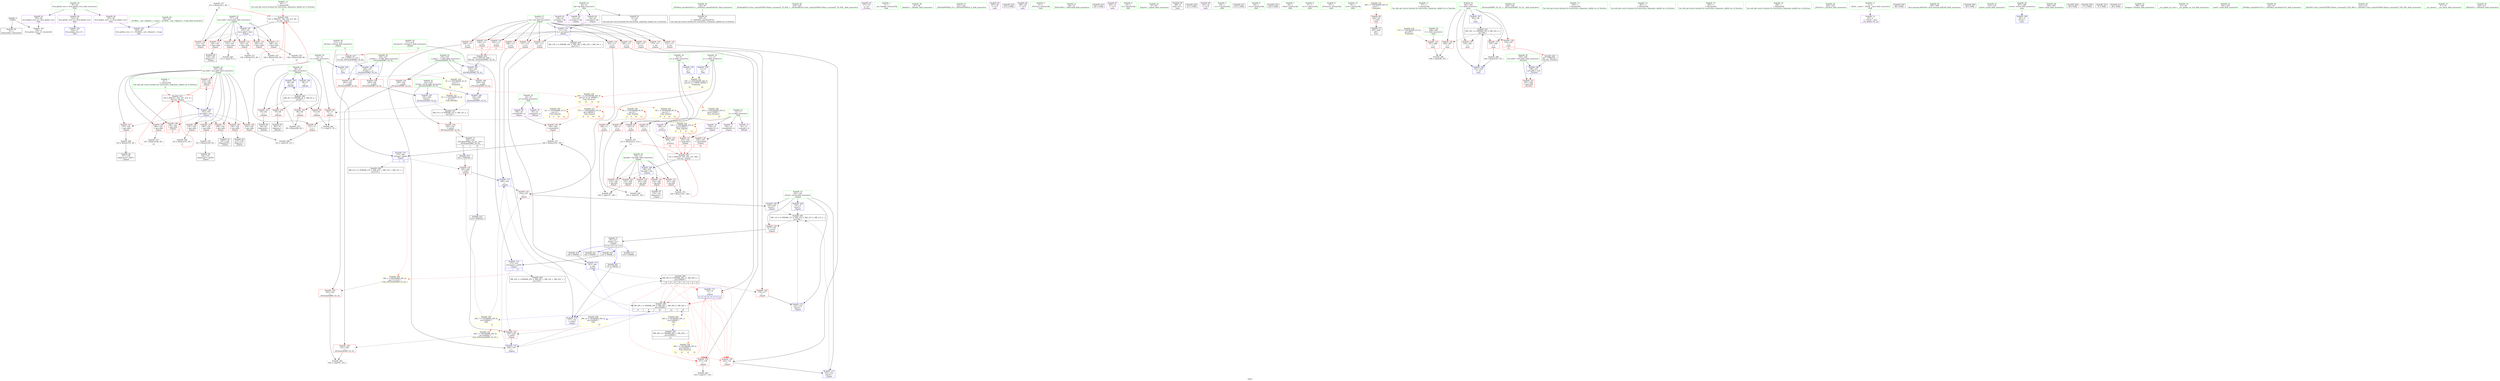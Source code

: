 digraph "SVFG" {
	label="SVFG";

	Node0x55be1e4a1fb0 [shape=record,color=grey,label="{NodeID: 0\nNullPtr}"];
	Node0x55be1e4a1fb0 -> Node0x55be1e4b5b60[style=solid];
	Node0x55be1e4a1fb0 -> Node0x55be1e4bc1f0[style=solid];
	Node0x55be1e4c39b0 [shape=record,color=grey,label="{NodeID: 277\n212 = Binary(211, 90, )\n|{<s0>12}}"];
	Node0x55be1e4c39b0:s0 -> Node0x55be1e4f1ba0[style=solid,color=red];
	Node0x55be1e4b44f0 [shape=record,color=red,label="{NodeID: 111\n196\<--105\n\<--pos.addr\n_Z2goiii\n}"];
	Node0x55be1e4b44f0 -> Node0x55be1e4b64e0[style=solid];
	Node0x55be1e4b2f10 [shape=record,color=green,label="{NodeID: 28\n50\<--56\n_ZNSt8ios_base4InitD1Ev\<--_ZNSt8ios_base4InitD1Ev_field_insensitive\n}"];
	Node0x55be1e4b2f10 -> Node0x55be1e4b5e30[style=solid];
	Node0x55be1e4badb0 [shape=record,color=red,label="{NodeID: 139\n194\<--193\n\<--arrayidx26\n_Z2goiii\n|{<s0>10}}"];
	Node0x55be1e4badb0:s0 -> Node0x55be1e4f1de0[style=solid,color=red];
	Node0x55be1e4b5860 [shape=record,color=green,label="{NodeID: 56\n319\<--320\n_ZSt4endlIcSt11char_traitsIcEERSt13basic_ostreamIT_T0_ES6_\<--_ZSt4endlIcSt11char_traitsIcEERSt13basic_ostreamIT_T0_ES6__field_insensitive\n}"];
	Node0x55be1e4f0fa0 [shape=record,color=black,label="{NodeID: 416\n202 = PHI(229, )\n}"];
	Node0x55be1e4f0fa0 -> Node0x55be1e4baf50[style=solid];
	Node0x55be1e4bc560 [shape=record,color=blue,label="{NodeID: 167\n107\<--101\nhave.addr\<--have\n_Z2goiii\n}"];
	Node0x55be1e4bc560 -> Node0x55be1e4b4690[style=dashed];
	Node0x55be1e4bc560 -> Node0x55be1e4b4760[style=dashed];
	Node0x55be1e4bc560 -> Node0x55be1e4b9ab0[style=dashed];
	Node0x55be1e4bc560 -> Node0x55be1e4b9b40[style=dashed];
	Node0x55be1e4bc560 -> Node0x55be1e4b9bd0[style=dashed];
	Node0x55be1e4bc560 -> Node0x55be1e4b9ca0[style=dashed];
	Node0x55be1e4b7040 [shape=record,color=purple,label="{NodeID: 84\n271\<--24\n\<--.str\n_Z5solvei\n}"];
	Node0x55be1e497490 [shape=record,color=green,label="{NodeID: 1\n7\<--1\n__dso_handle\<--dummyObj\nGlob }"];
	Node0x55be1e4b8ac0 [shape=record,color=grey,label="{NodeID: 278\n189 = Binary(188, 90, )\n|{<s0>10}}"];
	Node0x55be1e4b8ac0:s0 -> Node0x55be1e4f1ba0[style=solid,color=red];
	Node0x55be1e4b45c0 [shape=record,color=red,label="{NodeID: 112\n210\<--105\n\<--pos.addr\n_Z2goiii\n|{<s0>12}}"];
	Node0x55be1e4b45c0:s0 -> Node0x55be1e4f1660[style=solid,color=red];
	Node0x55be1e4b3010 [shape=record,color=green,label="{NodeID: 29\n63\<--64\n_Z4loadv\<--_Z4loadv_field_insensitive\n}"];
	Node0x55be1e4bae80 [shape=record,color=red,label="{NodeID: 140\n199\<--198\n\<--arrayidx29\n_Z2goiii\n}"];
	Node0x55be1e4bae80 -> Node0x55be1e4c33b0[style=solid];
	Node0x55be1e4b5960 [shape=record,color=green,label="{NodeID: 57\n321\<--322\n_ZNSolsEPFRSoS_E\<--_ZNSolsEPFRSoS_E_field_insensitive\n}"];
	Node0x55be1e4f10e0 [shape=record,color=black,label="{NodeID: 417\n270 = PHI(99, )\n}"];
	Node0x55be1e4bc630 [shape=record,color=blue,label="{NodeID: 168\n109\<--102\nhp.addr\<--hp\n_Z2goiii\n}"];
	Node0x55be1e4bc630 -> Node0x55be1e4b9d70[style=dashed];
	Node0x55be1e4bc630 -> Node0x55be1e4b9e40[style=dashed];
	Node0x55be1e4bc630 -> Node0x55be1e4b9f10[style=dashed];
	Node0x55be1e4bc630 -> Node0x55be1e4b9fe0[style=dashed];
	Node0x55be1e4bc630 -> Node0x55be1e4ba0b0[style=dashed];
	Node0x55be1e4b7110 [shape=record,color=purple,label="{NodeID: 85\n295\<--26\n\<--.str.1\nmain\n}"];
	Node0x55be1e4b0610 [shape=record,color=green,label="{NodeID: 2\n9\<--1\n\<--dummyObj\nCan only get source location for instruction, argument, global var or function.|{<s0>15}}"];
	Node0x55be1e4b0610:s0 -> Node0x55be1e4f1660[style=solid,color=red];
	Node0x55be1e4b8c40 [shape=record,color=grey,label="{NodeID: 279\n89 = Binary(88, 90, )\n}"];
	Node0x55be1e4b8c40 -> Node0x55be1e4bc3c0[style=solid];
	Node0x55be1e4b4690 [shape=record,color=red,label="{NodeID: 113\n129\<--107\n\<--have.addr\n_Z2goiii\n}"];
	Node0x55be1e4b4690 -> Node0x55be1e4b61a0[style=solid];
	Node0x55be1e4b3110 [shape=record,color=green,label="{NodeID: 30\n66\<--67\ni\<--i_field_insensitive\n_Z4loadv\n}"];
	Node0x55be1e4b3110 -> Node0x55be1e4b4b50[style=solid];
	Node0x55be1e4b3110 -> Node0x55be1e4b4c20[style=solid];
	Node0x55be1e4b3110 -> Node0x55be1e4b4cf0[style=solid];
	Node0x55be1e4b3110 -> Node0x55be1e4b4dc0[style=solid];
	Node0x55be1e4b3110 -> Node0x55be1e4bc2f0[style=solid];
	Node0x55be1e4b3110 -> Node0x55be1e4bc3c0[style=solid];
	Node0x55be1e4baf50 [shape=record,color=red,label="{NodeID: 141\n205\<--202\n\<--call31\n_Z2goiii\n}"];
	Node0x55be1e4baf50 -> Node0x55be1e4bcd80[style=solid];
	Node0x55be1e4b5a60 [shape=record,color=green,label="{NodeID: 58\n38\<--350\n_GLOBAL__sub_I_Kepnu4_1_0.cpp\<--_GLOBAL__sub_I_Kepnu4_1_0.cpp_field_insensitive\n}"];
	Node0x55be1e4b5a60 -> Node0x55be1e4bc0f0[style=solid];
	Node0x55be1e4f1220 [shape=record,color=black,label="{NodeID: 418\n272 = PHI()\n}"];
	Node0x55be1e4bc700 [shape=record,color=blue,label="{NodeID: 169\n103\<--9\nretval\<--\n_Z2goiii\n}"];
	Node0x55be1e4bc700 -> Node0x55be1e4cfc80[style=dashed];
	Node0x55be1e4b71e0 [shape=record,color=purple,label="{NodeID: 86\n296\<--28\n\<--.str.2\nmain\n}"];
	Node0x55be1e4b12c0 [shape=record,color=green,label="{NodeID: 3\n23\<--1\n_ZSt3cin\<--dummyObj\nGlob }"];
	Node0x55be1e4b8dc0 [shape=record,color=grey,label="{NodeID: 280\n152 = Binary(151, 90, )\n|{<s0>8}}"];
	Node0x55be1e4b8dc0:s0 -> Node0x55be1e4f1660[style=solid,color=red];
	Node0x55be1e4b4760 [shape=record,color=red,label="{NodeID: 114\n153\<--107\n\<--have.addr\n_Z2goiii\n}"];
	Node0x55be1e4b4760 -> Node0x55be1e4c30b0[style=solid];
	Node0x55be1e4b31e0 [shape=record,color=green,label="{NodeID: 31\n69\<--70\n_ZNSirsERi\<--_ZNSirsERi_field_insensitive\n}"];
	Node0x55be1e4bb020 [shape=record,color=red,label="{NodeID: 142\n219\<--218\n\<--call37\n_Z2goiii\n}"];
	Node0x55be1e4bb020 -> Node0x55be1e4bcf20[style=solid];
	Node0x55be1e4b5b60 [shape=record,color=black,label="{NodeID: 59\n2\<--3\ndummyVal\<--dummyVal\n}"];
	Node0x55be1e4f12f0 [shape=record,color=black,label="{NodeID: 419\n301 = PHI()\n}"];
	Node0x55be1e4bc7d0 [shape=record,color=blue,label="{NodeID: 170\n111\<--134\nres\<--arrayidx4\n_Z2goiii\n}"];
	Node0x55be1e4bc7d0 -> Node0x55be1e4ba180[style=dashed];
	Node0x55be1e4bc7d0 -> Node0x55be1e4ba250[style=dashed];
	Node0x55be1e4bc7d0 -> Node0x55be1e4ba320[style=dashed];
	Node0x55be1e4bc7d0 -> Node0x55be1e4ba3f0[style=dashed];
	Node0x55be1e4bc7d0 -> Node0x55be1e4ba4c0[style=dashed];
	Node0x55be1e4bc7d0 -> Node0x55be1e4ba590[style=dashed];
	Node0x55be1e4bc7d0 -> Node0x55be1e4ba660[style=dashed];
	Node0x55be1e4bc7d0 -> Node0x55be1e4ba730[style=dashed];
	Node0x55be1e4bc7d0 -> Node0x55be1e4ba800[style=dashed];
	Node0x55be1e4bc7d0 -> Node0x55be1e4ba8d0[style=dashed];
	Node0x55be1e4bc7d0 -> Node0x55be1e4ba9a0[style=dashed];
	Node0x55be1e4bc7d0 -> Node0x55be1e4d0180[style=dashed];
	Node0x55be1e4b72b0 [shape=record,color=purple,label="{NodeID: 87\n300\<--31\n\<--.str.3\nmain\n}"];
	Node0x55be1e4b1350 [shape=record,color=green,label="{NodeID: 4\n24\<--1\n.str\<--dummyObj\nGlob }"];
	Node0x55be1e4b8f40 [shape=record,color=grey,label="{NodeID: 281\n77 = cmp(75, 76, )\n}"];
	Node0x55be1e4b9ab0 [shape=record,color=red,label="{NodeID: 115\n165\<--107\n\<--have.addr\n_Z2goiii\n}"];
	Node0x55be1e4b9ab0 -> Node0x55be1e4c3530[style=solid];
	Node0x55be1e4b32e0 [shape=record,color=green,label="{NodeID: 32\n97\<--98\n_Z2goiii\<--_Z2goiii_field_insensitive\n}"];
	Node0x55be1e4bb0f0 [shape=record,color=red,label="{NodeID: 143\n224\<--223\n\<--\n_Z2goiii\n}"];
	Node0x55be1e4bb0f0 -> Node0x55be1e4bcff0[style=solid];
	Node0x55be1e4b5c60 [shape=record,color=black,label="{NodeID: 60\n286\<--9\nmain_ret\<--\nmain\n}"];
	Node0x55be1e4f13c0 [shape=record,color=black,label="{NodeID: 420\n311 = PHI()\n}"];
	Node0x55be1e4bc8a0 [shape=record,color=blue,label="{NodeID: 171\n103\<--142\nretval\<--\n_Z2goiii\n}"];
	Node0x55be1e4bc8a0 -> Node0x55be1e4cfc80[style=dashed];
	Node0x55be1e4b7380 [shape=record,color=purple,label="{NodeID: 88\n310\<--34\n\<--.str.4\nmain\n}"];
	Node0x55be1e4b13e0 [shape=record,color=green,label="{NodeID: 5\n26\<--1\n.str.1\<--dummyObj\nGlob }"];
	Node0x55be1e4b90c0 [shape=record,color=grey,label="{NodeID: 282\n244 = cmp(241, 243, )\n}"];
	Node0x55be1e4b9b40 [shape=record,color=red,label="{NodeID: 116\n174\<--107\n\<--have.addr\n_Z2goiii\n}"];
	Node0x55be1e4b9b40 -> Node0x55be1e4b93c0[style=solid];
	Node0x55be1e4b33e0 [shape=record,color=green,label="{NodeID: 33\n103\<--104\nretval\<--retval_field_insensitive\n_Z2goiii\n}"];
	Node0x55be1e4b33e0 -> Node0x55be1e4b4e90[style=solid];
	Node0x55be1e4b33e0 -> Node0x55be1e4bc700[style=solid];
	Node0x55be1e4b33e0 -> Node0x55be1e4bc8a0[style=solid];
	Node0x55be1e4b33e0 -> Node0x55be1e4bcbe0[style=solid];
	Node0x55be1e4b33e0 -> Node0x55be1e4bcff0[style=solid];
	Node0x55be1e4bb1c0 [shape=record,color=red,label="{NodeID: 144\n252\<--232\n\<--retval\n_ZSt3maxIiERKT_S2_S2_\n}"];
	Node0x55be1e4bb1c0 -> Node0x55be1e4b6680[style=solid];
	Node0x55be1e4b5d30 [shape=record,color=black,label="{NodeID: 61\n21\<--20\n\<--dp\nCan only get source location for instruction, argument, global var or function.}"];
	Node0x55be1e4f1490 [shape=record,color=black,label="{NodeID: 421\n315 = PHI()\n}"];
	Node0x55be1e4bc970 [shape=record,color=blue,label="{NodeID: 172\n145\<--9\n\<--\n_Z2goiii\n|{<s0>8|<s1>8|<s2>8|<s3>8|<s4>9|<s5>9|<s6>9|<s7>9}}"];
	Node0x55be1e4bc970:s0 -> Node0x55be1e4baa70[style=dashed,color=red];
	Node0x55be1e4bc970:s1 -> Node0x55be1e4bab40[style=dashed,color=red];
	Node0x55be1e4bc970:s2 -> Node0x55be1e4bc970[style=dashed,color=red];
	Node0x55be1e4bc970:s3 -> Node0x55be1e4d1080[style=dashed,color=red];
	Node0x55be1e4bc970:s4 -> Node0x55be1e4baa70[style=dashed,color=red];
	Node0x55be1e4bc970:s5 -> Node0x55be1e4bab40[style=dashed,color=red];
	Node0x55be1e4bc970:s6 -> Node0x55be1e4bc970[style=dashed,color=red];
	Node0x55be1e4bc970:s7 -> Node0x55be1e4d1080[style=dashed,color=red];
	Node0x55be1e4b7450 [shape=record,color=purple,label="{NodeID: 89\n354\<--36\nllvm.global_ctors_0\<--llvm.global_ctors\nGlob }"];
	Node0x55be1e4b7450 -> Node0x55be1e4bbff0[style=solid];
	Node0x55be1e4b1470 [shape=record,color=green,label="{NodeID: 6\n28\<--1\n.str.2\<--dummyObj\nGlob }"];
	Node0x55be1e4b9240 [shape=record,color=grey,label="{NodeID: 283\n138 = cmp(137, 139, )\n}"];
	Node0x55be1e4b9bd0 [shape=record,color=red,label="{NodeID: 117\n188\<--107\n\<--have.addr\n_Z2goiii\n}"];
	Node0x55be1e4b9bd0 -> Node0x55be1e4b8ac0[style=solid];
	Node0x55be1e4b34b0 [shape=record,color=green,label="{NodeID: 34\n105\<--106\npos.addr\<--pos.addr_field_insensitive\n_Z2goiii\n}"];
	Node0x55be1e4b34b0 -> Node0x55be1e4b4f60[style=solid];
	Node0x55be1e4b34b0 -> Node0x55be1e4b5030[style=solid];
	Node0x55be1e4b34b0 -> Node0x55be1e4b40e0[style=solid];
	Node0x55be1e4b34b0 -> Node0x55be1e4b41b0[style=solid];
	Node0x55be1e4b34b0 -> Node0x55be1e4b4280[style=solid];
	Node0x55be1e4b34b0 -> Node0x55be1e4b4350[style=solid];
	Node0x55be1e4b34b0 -> Node0x55be1e4b4420[style=solid];
	Node0x55be1e4b34b0 -> Node0x55be1e4b44f0[style=solid];
	Node0x55be1e4b34b0 -> Node0x55be1e4b45c0[style=solid];
	Node0x55be1e4b34b0 -> Node0x55be1e4bc490[style=solid];
	Node0x55be1e4bb290 [shape=record,color=red,label="{NodeID: 145\n240\<--234\n\<--__a.addr\n_ZSt3maxIiERKT_S2_S2_\n}"];
	Node0x55be1e4bb290 -> Node0x55be1e4bb5d0[style=solid];
	Node0x55be1e4b5e30 [shape=record,color=black,label="{NodeID: 62\n49\<--50\n\<--_ZNSt8ios_base4InitD1Ev\nCan only get source location for instruction, argument, global var or function.}"];
	Node0x55be1e4f1590 [shape=record,color=black,label="{NodeID: 422\n318 = PHI()\n}"];
	Node0x55be1e4bca40 [shape=record,color=blue,label="{NodeID: 173\n161\<--160\n\<--call\n_Z2goiii\n}"];
	Node0x55be1e4bca40 -> Node0x55be1e4ced80[style=dashed];
	Node0x55be1e4b7550 [shape=record,color=purple,label="{NodeID: 90\n355\<--36\nllvm.global_ctors_1\<--llvm.global_ctors\nGlob }"];
	Node0x55be1e4b7550 -> Node0x55be1e4bc0f0[style=solid];
	Node0x55be1e4b1cb0 [shape=record,color=green,label="{NodeID: 7\n30\<--1\nstdin\<--dummyObj\nGlob }"];
	Node0x55be1e4b93c0 [shape=record,color=grey,label="{NodeID: 284\n175 = cmp(174, 9, )\n}"];
	Node0x55be1e4b9ca0 [shape=record,color=red,label="{NodeID: 118\n211\<--107\n\<--have.addr\n_Z2goiii\n}"];
	Node0x55be1e4b9ca0 -> Node0x55be1e4c39b0[style=solid];
	Node0x55be1e4b3580 [shape=record,color=green,label="{NodeID: 35\n107\<--108\nhave.addr\<--have.addr_field_insensitive\n_Z2goiii\n}"];
	Node0x55be1e4b3580 -> Node0x55be1e4b4690[style=solid];
	Node0x55be1e4b3580 -> Node0x55be1e4b4760[style=solid];
	Node0x55be1e4b3580 -> Node0x55be1e4b9ab0[style=solid];
	Node0x55be1e4b3580 -> Node0x55be1e4b9b40[style=solid];
	Node0x55be1e4b3580 -> Node0x55be1e4b9bd0[style=solid];
	Node0x55be1e4b3580 -> Node0x55be1e4b9ca0[style=solid];
	Node0x55be1e4b3580 -> Node0x55be1e4bc560[style=solid];
	Node0x55be1e4d4990 [shape=record,color=yellow,style=double,label="{NodeID: 312\n25V_1 = ENCHI(MR_25V_0)\npts\{170000 \}\nFun[_Z2goiii]|{|<s2>8|<s3>9|<s4>10|<s5>12}}"];
	Node0x55be1e4d4990 -> Node0x55be1e4bac10[style=dashed];
	Node0x55be1e4d4990 -> Node0x55be1e4badb0[style=dashed];
	Node0x55be1e4d4990:s2 -> Node0x55be1e4d4990[style=dashed,color=red];
	Node0x55be1e4d4990:s3 -> Node0x55be1e4d4990[style=dashed,color=red];
	Node0x55be1e4d4990:s4 -> Node0x55be1e4d4990[style=dashed,color=red];
	Node0x55be1e4d4990:s5 -> Node0x55be1e4d4990[style=dashed,color=red];
	Node0x55be1e4bb360 [shape=record,color=red,label="{NodeID: 146\n249\<--234\n\<--__a.addr\n_ZSt3maxIiERKT_S2_S2_\n}"];
	Node0x55be1e4bb360 -> Node0x55be1e4bd330[style=solid];
	Node0x55be1e4b5f30 [shape=record,color=black,label="{NodeID: 63\n80\<--79\nidxprom\<--\n_Z4loadv\n}"];
	Node0x55be1e4f1660 [shape=record,color=black,label="{NodeID: 423\n100 = PHI(152, 164, 187, 210, 9, )\n0th arg _Z2goiii }"];
	Node0x55be1e4f1660 -> Node0x55be1e4bc490[style=solid];
	Node0x55be1e4bcb10 [shape=record,color=blue,label="{NodeID: 174\n171\<--170\n\<--call15\n_Z2goiii\n}"];
	Node0x55be1e4bcb10 -> Node0x55be1e4ced80[style=dashed];
	Node0x55be1e4b7650 [shape=record,color=purple,label="{NodeID: 91\n356\<--36\nllvm.global_ctors_2\<--llvm.global_ctors\nGlob }"];
	Node0x55be1e4b7650 -> Node0x55be1e4bc1f0[style=solid];
	Node0x55be1e4b1d40 [shape=record,color=green,label="{NodeID: 8\n31\<--1\n.str.3\<--dummyObj\nGlob }"];
	Node0x55be1e4b9540 [shape=record,color=grey,label="{NodeID: 285\n183 = cmp(181, 182, )\n}"];
	Node0x55be1e4b9d70 [shape=record,color=red,label="{NodeID: 119\n132\<--109\n\<--hp.addr\n_Z2goiii\n}"];
	Node0x55be1e4b9d70 -> Node0x55be1e4b6270[style=solid];
	Node0x55be1e4b3650 [shape=record,color=green,label="{NodeID: 36\n109\<--110\nhp.addr\<--hp.addr_field_insensitive\n_Z2goiii\n}"];
	Node0x55be1e4b3650 -> Node0x55be1e4b9d70[style=solid];
	Node0x55be1e4b3650 -> Node0x55be1e4b9e40[style=solid];
	Node0x55be1e4b3650 -> Node0x55be1e4b9f10[style=solid];
	Node0x55be1e4b3650 -> Node0x55be1e4b9fe0[style=solid];
	Node0x55be1e4b3650 -> Node0x55be1e4ba0b0[style=solid];
	Node0x55be1e4b3650 -> Node0x55be1e4bc630[style=solid];
	Node0x55be1e4d4a70 [shape=record,color=yellow,style=double,label="{NodeID: 313\n27V_1 = ENCHI(MR_27V_0)\npts\{190000 \}\nFun[_Z2goiii]|{|<s1>8|<s2>9|<s3>10|<s4>12}}"];
	Node0x55be1e4d4a70 -> Node0x55be1e4bae80[style=dashed];
	Node0x55be1e4d4a70:s1 -> Node0x55be1e4d4a70[style=dashed,color=red];
	Node0x55be1e4d4a70:s2 -> Node0x55be1e4d4a70[style=dashed,color=red];
	Node0x55be1e4d4a70:s3 -> Node0x55be1e4d4a70[style=dashed,color=red];
	Node0x55be1e4d4a70:s4 -> Node0x55be1e4d4a70[style=dashed,color=red];
	Node0x55be1e4bb430 [shape=record,color=red,label="{NodeID: 147\n242\<--236\n\<--__b.addr\n_ZSt3maxIiERKT_S2_S2_\n}"];
	Node0x55be1e4bb430 -> Node0x55be1e4bb6a0[style=solid];
	Node0x55be1e4b6000 [shape=record,color=black,label="{NodeID: 64\n84\<--83\nidxprom4\<--\n_Z4loadv\n}"];
	Node0x55be1e4f1ba0 [shape=record,color=black,label="{NodeID: 424\n101 = PHI(154, 166, 189, 212, 90, )\n1st arg _Z2goiii }"];
	Node0x55be1e4f1ba0 -> Node0x55be1e4bc560[style=solid];
	Node0x55be1e4bcbe0 [shape=record,color=blue,label="{NodeID: 175\n103\<--178\nretval\<--\n_Z2goiii\n}"];
	Node0x55be1e4bcbe0 -> Node0x55be1e4cfc80[style=dashed];
	Node0x55be1e4b7750 [shape=record,color=red,label="{NodeID: 92\n182\<--8\n\<--p\n_Z2goiii\n}"];
	Node0x55be1e4b7750 -> Node0x55be1e4b9540[style=solid];
	Node0x55be1e4b1dd0 [shape=record,color=green,label="{NodeID: 9\n33\<--1\n_ZSt4cerr\<--dummyObj\nGlob }"];
	Node0x55be1e4b96c0 [shape=record,color=grey,label="{NodeID: 286\n122 = cmp(120, 121, )\n}"];
	Node0x55be1e4b9e40 [shape=record,color=red,label="{NodeID: 120\n147\<--109\n\<--hp.addr\n_Z2goiii\n}"];
	Node0x55be1e4b9e40 -> Node0x55be1e4b9840[style=solid];
	Node0x55be1e4b3720 [shape=record,color=green,label="{NodeID: 37\n111\<--112\nres\<--res_field_insensitive\n_Z2goiii\n}"];
	Node0x55be1e4b3720 -> Node0x55be1e4ba180[style=solid];
	Node0x55be1e4b3720 -> Node0x55be1e4ba250[style=solid];
	Node0x55be1e4b3720 -> Node0x55be1e4ba320[style=solid];
	Node0x55be1e4b3720 -> Node0x55be1e4ba3f0[style=solid];
	Node0x55be1e4b3720 -> Node0x55be1e4ba4c0[style=solid];
	Node0x55be1e4b3720 -> Node0x55be1e4ba590[style=solid];
	Node0x55be1e4b3720 -> Node0x55be1e4ba660[style=solid];
	Node0x55be1e4b3720 -> Node0x55be1e4ba730[style=solid];
	Node0x55be1e4b3720 -> Node0x55be1e4ba800[style=solid];
	Node0x55be1e4b3720 -> Node0x55be1e4ba8d0[style=solid];
	Node0x55be1e4b3720 -> Node0x55be1e4ba9a0[style=solid];
	Node0x55be1e4b3720 -> Node0x55be1e4bc7d0[style=solid];
	Node0x55be1e4bb500 [shape=record,color=red,label="{NodeID: 148\n246\<--236\n\<--__b.addr\n_ZSt3maxIiERKT_S2_S2_\n}"];
	Node0x55be1e4bb500 -> Node0x55be1e4bd260[style=solid];
	Node0x55be1e4b60d0 [shape=record,color=black,label="{NodeID: 65\n127\<--126\nidxprom\<--\n_Z2goiii\n}"];
	Node0x55be1e4f1de0 [shape=record,color=black,label="{NodeID: 425\n102 = PHI(159, 169, 194, 215, 269, )\n2nd arg _Z2goiii }"];
	Node0x55be1e4f1de0 -> Node0x55be1e4bc630[style=solid];
	Node0x55be1e4bccb0 [shape=record,color=blue,label="{NodeID: 176\n113\<--200\nref.tmp\<--add30\n_Z2goiii\n|{|<s2>11}}"];
	Node0x55be1e4bccb0 -> Node0x55be1e4baf50[style=dashed];
	Node0x55be1e4bccb0 -> Node0x55be1e4d0680[style=dashed];
	Node0x55be1e4bccb0:s2 -> Node0x55be1e4d5690[style=dashed,color=red];
	Node0x55be1e4b7820 [shape=record,color=red,label="{NodeID: 93\n214\<--8\n\<--p\n_Z2goiii\n}"];
	Node0x55be1e4b7820 -> Node0x55be1e4c36b0[style=solid];
	Node0x55be1e4b1e60 [shape=record,color=green,label="{NodeID: 10\n34\<--1\n.str.4\<--dummyObj\nGlob }"];
	Node0x55be1e4b9840 [shape=record,color=grey,label="{NodeID: 287\n149 = cmp(147, 148, )\n}"];
	Node0x55be1e4b9f10 [shape=record,color=red,label="{NodeID: 121\n167\<--109\n\<--hp.addr\n_Z2goiii\n}"];
	Node0x55be1e4b9f10 -> Node0x55be1e4c2f30[style=solid];
	Node0x55be1e4b37f0 [shape=record,color=green,label="{NodeID: 38\n113\<--114\nref.tmp\<--ref.tmp_field_insensitive\n_Z2goiii\n|{|<s1>11}}"];
	Node0x55be1e4b37f0 -> Node0x55be1e4bccb0[style=solid];
	Node0x55be1e4b37f0:s1 -> Node0x55be1e4f2170[style=solid,color=red];
	Node0x55be1e4d4c30 [shape=record,color=yellow,style=double,label="{NodeID: 315\n46V_1 = ENCHI(MR_46V_0)\npts\{1 \}\nFun[main]}"];
	Node0x55be1e4d4c30 -> Node0x55be1e4b4a80[style=dashed];
	Node0x55be1e4bb5d0 [shape=record,color=red,label="{NodeID: 149\n241\<--240\n\<--\n_ZSt3maxIiERKT_S2_S2_\n}"];
	Node0x55be1e4bb5d0 -> Node0x55be1e4b90c0[style=solid];
	Node0x55be1e4b61a0 [shape=record,color=black,label="{NodeID: 66\n130\<--129\nidxprom1\<--\n_Z2goiii\n}"];
	Node0x55be1e4f2020 [shape=record,color=black,label="{NodeID: 426\n230 = PHI(185, 209, )\n0th arg _ZSt3maxIiERKT_S2_S2_ }"];
	Node0x55be1e4f2020 -> Node0x55be1e4bd0c0[style=solid];
	Node0x55be1e4bcd80 [shape=record,color=blue,label="{NodeID: 177\n206\<--205\n\<--\n_Z2goiii\n}"];
	Node0x55be1e4bcd80 -> Node0x55be1e4bb0f0[style=dashed];
	Node0x55be1e4bcd80 -> Node0x55be1e4d1080[style=dashed];
	Node0x55be1e4b78f0 [shape=record,color=red,label="{NodeID: 94\n148\<--11\n\<--q\n_Z2goiii\n}"];
	Node0x55be1e4b78f0 -> Node0x55be1e4b9840[style=solid];
	Node0x55be1e4b1ef0 [shape=record,color=green,label="{NodeID: 11\n37\<--1\n\<--dummyObj\nCan only get source location for instruction, argument, global var or function.}"];
	Node0x55be1e4b99c0 [shape=record,color=grey,label="{NodeID: 288\n308 = cmp(306, 307, )\n}"];
	Node0x55be1e4b9fe0 [shape=record,color=red,label="{NodeID: 122\n181\<--109\n\<--hp.addr\n_Z2goiii\n}"];
	Node0x55be1e4b9fe0 -> Node0x55be1e4b9540[style=solid];
	Node0x55be1e4b38c0 [shape=record,color=green,label="{NodeID: 39\n115\<--116\nref.tmp33\<--ref.tmp33_field_insensitive\n_Z2goiii\n|{|<s1>13}}"];
	Node0x55be1e4b38c0 -> Node0x55be1e4bce50[style=solid];
	Node0x55be1e4b38c0:s1 -> Node0x55be1e4f2170[style=solid,color=red];
	Node0x55be1e4d4d40 [shape=record,color=yellow,style=double,label="{NodeID: 316\n2V_1 = ENCHI(MR_2V_0)\npts\{14 \}\nFun[main]|{<s0>22|<s1>23}}"];
	Node0x55be1e4d4d40:s0 -> Node0x55be1e4d5b50[style=dashed,color=red];
	Node0x55be1e4d4d40:s1 -> Node0x55be1e4d5a40[style=dashed,color=red];
	Node0x55be1e4bb6a0 [shape=record,color=red,label="{NodeID: 150\n243\<--242\n\<--\n_ZSt3maxIiERKT_S2_S2_\n}"];
	Node0x55be1e4bb6a0 -> Node0x55be1e4b90c0[style=solid];
	Node0x55be1e4b6270 [shape=record,color=black,label="{NodeID: 67\n133\<--132\nidxprom3\<--\n_Z2goiii\n}"];
	Node0x55be1e4f2170 [shape=record,color=black,label="{NodeID: 427\n231 = PHI(113, 115, )\n1st arg _ZSt3maxIiERKT_S2_S2_ }"];
	Node0x55be1e4f2170 -> Node0x55be1e4bd190[style=solid];
	Node0x55be1e4bce50 [shape=record,color=blue,label="{NodeID: 178\n115\<--216\nref.tmp33\<--call36\n_Z2goiii\n|{|<s2>13}}"];
	Node0x55be1e4bce50 -> Node0x55be1e4bb020[style=dashed];
	Node0x55be1e4bce50 -> Node0x55be1e4d0b80[style=dashed];
	Node0x55be1e4bce50:s2 -> Node0x55be1e4d5690[style=dashed,color=red];
	Node0x55be1e4b79c0 [shape=record,color=red,label="{NodeID: 95\n168\<--11\n\<--q\n_Z2goiii\n}"];
	Node0x55be1e4b79c0 -> Node0x55be1e4c2f30[style=solid];
	Node0x55be1e4b1f80 [shape=record,color=green,label="{NodeID: 12\n90\<--1\n\<--dummyObj\nCan only get source location for instruction, argument, global var or function.|{<s0>15}}"];
	Node0x55be1e4b1f80:s0 -> Node0x55be1e4f1ba0[style=solid,color=red];
	Node0x55be1e4ced80 [shape=record,color=black,label="{NodeID: 289\nMR_29V_6 = PHI(MR_29V_13, MR_29V_5, )\npts\{220000 \}\n|{|<s2>10|<s3>10|<s4>10|<s5>10|<s6>12|<s7>12|<s8>12|<s9>12}}"];
	Node0x55be1e4ced80 -> Node0x55be1e4bace0[style=dashed];
	Node0x55be1e4ced80 -> Node0x55be1e4d1080[style=dashed];
	Node0x55be1e4ced80:s2 -> Node0x55be1e4baa70[style=dashed,color=red];
	Node0x55be1e4ced80:s3 -> Node0x55be1e4bab40[style=dashed,color=red];
	Node0x55be1e4ced80:s4 -> Node0x55be1e4bc970[style=dashed,color=red];
	Node0x55be1e4ced80:s5 -> Node0x55be1e4d1080[style=dashed,color=red];
	Node0x55be1e4ced80:s6 -> Node0x55be1e4baa70[style=dashed,color=red];
	Node0x55be1e4ced80:s7 -> Node0x55be1e4bab40[style=dashed,color=red];
	Node0x55be1e4ced80:s8 -> Node0x55be1e4bc970[style=dashed,color=red];
	Node0x55be1e4ced80:s9 -> Node0x55be1e4d1080[style=dashed,color=red];
	Node0x55be1e4ba0b0 [shape=record,color=red,label="{NodeID: 123\n213\<--109\n\<--hp.addr\n_Z2goiii\n}"];
	Node0x55be1e4ba0b0 -> Node0x55be1e4c36b0[style=solid];
	Node0x55be1e4b3990 [shape=record,color=green,label="{NodeID: 40\n203\<--204\n_ZSt3maxIiERKT_S2_S2_\<--_ZSt3maxIiERKT_S2_S2__field_insensitive\n}"];
	Node0x55be1e4beb00 [shape=record,color=yellow,style=double,label="{NodeID: 400\n29V_10 = CSCHI(MR_29V_6)\npts\{220000 \}\nCS[]|{|<s2>13}}"];
	Node0x55be1e4beb00 -> Node0x55be1e4bb020[style=dashed];
	Node0x55be1e4beb00 -> Node0x55be1e4bcf20[style=dashed];
	Node0x55be1e4beb00:s2 -> Node0x55be1e4d55b0[style=dashed,color=red];
	Node0x55be1e4bb770 [shape=record,color=red,label="{NodeID: 151\n267\<--258\n\<--test.addr\n_Z5solvei\n}"];
	Node0x55be1e4b6340 [shape=record,color=black,label="{NodeID: 68\n157\<--156\nidxprom12\<--add11\n_Z2goiii\n}"];
	Node0x55be1e4f22c0 [shape=record,color=black,label="{NodeID: 428\n257 = PHI(324, )\n0th arg _Z5solvei }"];
	Node0x55be1e4f22c0 -> Node0x55be1e4bd400[style=solid];
	Node0x55be1e4bcf20 [shape=record,color=blue,label="{NodeID: 179\n220\<--219\n\<--\n_Z2goiii\n}"];
	Node0x55be1e4bcf20 -> Node0x55be1e4bb0f0[style=dashed];
	Node0x55be1e4bcf20 -> Node0x55be1e4d1080[style=dashed];
	Node0x55be1e4b48e0 [shape=record,color=red,label="{NodeID: 96\n76\<--13\n\<--n\n_Z4loadv\n}"];
	Node0x55be1e4b48e0 -> Node0x55be1e4b8f40[style=solid];
	Node0x55be1e4b2010 [shape=record,color=green,label="{NodeID: 13\n139\<--1\n\<--dummyObj\nCan only get source location for instruction, argument, global var or function.}"];
	Node0x55be1e4cf280 [shape=record,color=black,label="{NodeID: 290\nMR_29V_2 = PHI(MR_29V_3, MR_29V_1, )\npts\{220000 \}\n|{<s0>23}}"];
	Node0x55be1e4cf280:s0 -> Node0x55be1e4d5960[style=dashed,color=red];
	Node0x55be1e4ba180 [shape=record,color=red,label="{NodeID: 124\n136\<--111\n\<--res\n_Z2goiii\n}"];
	Node0x55be1e4ba180 -> Node0x55be1e4baa70[style=solid];
	Node0x55be1e4b3a90 [shape=record,color=green,label="{NodeID: 41\n232\<--233\nretval\<--retval_field_insensitive\n_ZSt3maxIiERKT_S2_S2_\n}"];
	Node0x55be1e4b3a90 -> Node0x55be1e4bb1c0[style=solid];
	Node0x55be1e4b3a90 -> Node0x55be1e4bd260[style=solid];
	Node0x55be1e4b3a90 -> Node0x55be1e4bd330[style=solid];
	Node0x55be1e4d4f00 [shape=record,color=yellow,style=double,label="{NodeID: 318\n51V_1 = ENCHI(MR_51V_0)\npts\{290 \}\nFun[main]}"];
	Node0x55be1e4d4f00 -> Node0x55be1e4bb910[style=dashed];
	Node0x55be1e4bb840 [shape=record,color=red,label="{NodeID: 152\n269\<--268\n\<--\n_Z5solvei\n|{<s0>15}}"];
	Node0x55be1e4bb840:s0 -> Node0x55be1e4f1de0[style=solid,color=red];
	Node0x55be1e4b6410 [shape=record,color=black,label="{NodeID: 69\n192\<--191\nidxprom25\<--add24\n_Z2goiii\n}"];
	Node0x55be1e4bcff0 [shape=record,color=blue,label="{NodeID: 180\n103\<--224\nretval\<--\n_Z2goiii\n}"];
	Node0x55be1e4bcff0 -> Node0x55be1e4cfc80[style=dashed];
	Node0x55be1e4b49b0 [shape=record,color=red,label="{NodeID: 97\n121\<--13\n\<--n\n_Z2goiii\n}"];
	Node0x55be1e4b49b0 -> Node0x55be1e4b96c0[style=solid];
	Node0x55be1e4b2110 [shape=record,color=green,label="{NodeID: 14\n262\<--1\n\<--dummyObj\nCan only get source location for instruction, argument, global var or function.}"];
	Node0x55be1e4cf780 [shape=record,color=black,label="{NodeID: 291\nMR_53V_3 = PHI(MR_53V_4, MR_53V_2, )\npts\{292 \}\n}"];
	Node0x55be1e4cf780 -> Node0x55be1e4bb9e0[style=dashed];
	Node0x55be1e4cf780 -> Node0x55be1e4bbab0[style=dashed];
	Node0x55be1e4cf780 -> Node0x55be1e4bbb80[style=dashed];
	Node0x55be1e4cf780 -> Node0x55be1e4bbc50[style=dashed];
	Node0x55be1e4cf780 -> Node0x55be1e4bd670[style=dashed];
	Node0x55be1e4ba250 [shape=record,color=red,label="{NodeID: 125\n141\<--111\n\<--res\n_Z2goiii\n}"];
	Node0x55be1e4ba250 -> Node0x55be1e4bab40[style=solid];
	Node0x55be1e4b3b60 [shape=record,color=green,label="{NodeID: 42\n234\<--235\n__a.addr\<--__a.addr_field_insensitive\n_ZSt3maxIiERKT_S2_S2_\n}"];
	Node0x55be1e4b3b60 -> Node0x55be1e4bb290[style=solid];
	Node0x55be1e4b3b60 -> Node0x55be1e4bb360[style=solid];
	Node0x55be1e4b3b60 -> Node0x55be1e4bd0c0[style=solid];
	Node0x55be1e4bedc0 [shape=record,color=yellow,style=double,label="{NodeID: 402\n29V_7 = CSCHI(MR_29V_6)\npts\{220000 \}\nCS[]|{|<s2>11}}"];
	Node0x55be1e4bedc0 -> Node0x55be1e4baf50[style=dashed];
	Node0x55be1e4bedc0 -> Node0x55be1e4bcd80[style=dashed];
	Node0x55be1e4bedc0:s2 -> Node0x55be1e4d55b0[style=dashed,color=red];
	Node0x55be1e4bb910 [shape=record,color=red,label="{NodeID: 153\n307\<--289\n\<--t\nmain\n}"];
	Node0x55be1e4bb910 -> Node0x55be1e4b99c0[style=solid];
	Node0x55be1e4b64e0 [shape=record,color=black,label="{NodeID: 70\n197\<--196\nidxprom28\<--\n_Z2goiii\n}"];
	Node0x55be1e4bd0c0 [shape=record,color=blue,label="{NodeID: 181\n234\<--230\n__a.addr\<--__a\n_ZSt3maxIiERKT_S2_S2_\n}"];
	Node0x55be1e4bd0c0 -> Node0x55be1e4bb290[style=dashed];
	Node0x55be1e4bd0c0 -> Node0x55be1e4bb360[style=dashed];
	Node0x55be1e4b4a80 [shape=record,color=red,label="{NodeID: 98\n294\<--30\n\<--stdin\nmain\n}"];
	Node0x55be1e4b4a80 -> Node0x55be1e4b6750[style=solid];
	Node0x55be1e4b2210 [shape=record,color=green,label="{NodeID: 15\n263\<--1\n\<--dummyObj\nCan only get source location for instruction, argument, global var or function.}"];
	Node0x55be1e4cfc80 [shape=record,color=black,label="{NodeID: 292\nMR_11V_3 = PHI(MR_11V_6, MR_11V_4, MR_11V_5, MR_11V_2, )\npts\{104 \}\n}"];
	Node0x55be1e4cfc80 -> Node0x55be1e4b4e90[style=dashed];
	Node0x55be1e4ba320 [shape=record,color=red,label="{NodeID: 126\n145\<--111\n\<--res\n_Z2goiii\n}"];
	Node0x55be1e4ba320 -> Node0x55be1e4bc970[style=solid];
	Node0x55be1e4b3c30 [shape=record,color=green,label="{NodeID: 43\n236\<--237\n__b.addr\<--__b.addr_field_insensitive\n_ZSt3maxIiERKT_S2_S2_\n}"];
	Node0x55be1e4b3c30 -> Node0x55be1e4bb430[style=solid];
	Node0x55be1e4b3c30 -> Node0x55be1e4bb500[style=solid];
	Node0x55be1e4b3c30 -> Node0x55be1e4bd190[style=solid];
	Node0x55be1e4bef20 [shape=record,color=yellow,style=double,label="{NodeID: 403\n29V_2 = CSCHI(MR_29V_1)\npts\{220000 \}\nCS[]|{<s0>23}}"];
	Node0x55be1e4bef20:s0 -> Node0x55be1e4cf280[style=dashed,color=blue];
	Node0x55be1e4bb9e0 [shape=record,color=red,label="{NodeID: 154\n306\<--291\n\<--i\nmain\n}"];
	Node0x55be1e4bb9e0 -> Node0x55be1e4b99c0[style=solid];
	Node0x55be1e4b65b0 [shape=record,color=black,label="{NodeID: 71\n99\<--227\n_Z2goiii_ret\<--\n_Z2goiii\n|{<s0>8|<s1>9|<s2>10|<s3>12|<s4>15}}"];
	Node0x55be1e4b65b0:s0 -> Node0x55be1e4f0d20[style=solid,color=blue];
	Node0x55be1e4b65b0:s1 -> Node0x55be1e4f0520[style=solid,color=blue];
	Node0x55be1e4b65b0:s2 -> Node0x55be1e4f0e60[style=solid,color=blue];
	Node0x55be1e4b65b0:s3 -> Node0x55be1e4f0a50[style=solid,color=blue];
	Node0x55be1e4b65b0:s4 -> Node0x55be1e4f10e0[style=solid,color=blue];
	Node0x55be1e4bd190 [shape=record,color=blue,label="{NodeID: 182\n236\<--231\n__b.addr\<--__b\n_ZSt3maxIiERKT_S2_S2_\n}"];
	Node0x55be1e4bd190 -> Node0x55be1e4bb430[style=dashed];
	Node0x55be1e4bd190 -> Node0x55be1e4bb500[style=dashed];
	Node0x55be1e4b4b50 [shape=record,color=red,label="{NodeID: 99\n75\<--66\n\<--i\n_Z4loadv\n}"];
	Node0x55be1e4b4b50 -> Node0x55be1e4b8f40[style=solid];
	Node0x55be1e4b2310 [shape=record,color=green,label="{NodeID: 16\n264\<--1\n\<--dummyObj\nCan only get source location for instruction, argument, global var or function.}"];
	Node0x55be1e4d0180 [shape=record,color=black,label="{NodeID: 293\nMR_19V_2 = PHI(MR_19V_3, MR_19V_3, MR_19V_3, MR_19V_1, )\npts\{112 \}\n}"];
	Node0x55be1e4ba3f0 [shape=record,color=red,label="{NodeID: 127\n161\<--111\n\<--res\n_Z2goiii\n}"];
	Node0x55be1e4ba3f0 -> Node0x55be1e4bca40[style=solid];
	Node0x55be1e4b3d00 [shape=record,color=green,label="{NodeID: 44\n254\<--255\n_Z5solvei\<--_Z5solvei_field_insensitive\n}"];
	Node0x55be1e4d51a0 [shape=record,color=yellow,style=double,label="{NodeID: 321\n56V_1 = ENCHI(MR_56V_0)\npts\{10 12 170000 190000 \}\nFun[main]|{<s0>23|<s1>23}}"];
	Node0x55be1e4d51a0:s0 -> Node0x55be1e4d5880[style=dashed,color=red];
	Node0x55be1e4d51a0:s1 -> Node0x55be1e4d5a40[style=dashed,color=red];
	Node0x55be1e4bbab0 [shape=record,color=red,label="{NodeID: 155\n314\<--291\n\<--i\nmain\n}"];
	Node0x55be1e4b6680 [shape=record,color=black,label="{NodeID: 72\n229\<--252\n_ZSt3maxIiERKT_S2_S2__ret\<--\n_ZSt3maxIiERKT_S2_S2_\n|{<s0>11|<s1>13}}"];
	Node0x55be1e4b6680:s0 -> Node0x55be1e4f0fa0[style=solid,color=blue];
	Node0x55be1e4b6680:s1 -> Node0x55be1e4f0be0[style=solid,color=blue];
	Node0x55be1e4bd260 [shape=record,color=blue,label="{NodeID: 183\n232\<--246\nretval\<--\n_ZSt3maxIiERKT_S2_S2_\n}"];
	Node0x55be1e4bd260 -> Node0x55be1e4d2980[style=dashed];
	Node0x55be1e4b4c20 [shape=record,color=red,label="{NodeID: 100\n79\<--66\n\<--i\n_Z4loadv\n}"];
	Node0x55be1e4b4c20 -> Node0x55be1e4b5f30[style=solid];
	Node0x55be1e4b2410 [shape=record,color=green,label="{NodeID: 17\n4\<--6\n_ZStL8__ioinit\<--_ZStL8__ioinit_field_insensitive\nGlob }"];
	Node0x55be1e4b2410 -> Node0x55be1e4b6820[style=solid];
	Node0x55be1e4d0680 [shape=record,color=black,label="{NodeID: 294\nMR_21V_2 = PHI(MR_21V_4, MR_21V_1, MR_21V_1, MR_21V_1, )\npts\{114 \}\n}"];
	Node0x55be1e4ba4c0 [shape=record,color=red,label="{NodeID: 128\n171\<--111\n\<--res\n_Z2goiii\n}"];
	Node0x55be1e4ba4c0 -> Node0x55be1e4bcb10[style=solid];
	Node0x55be1e4b3e00 [shape=record,color=green,label="{NodeID: 45\n258\<--259\ntest.addr\<--test.addr_field_insensitive\n_Z5solvei\n}"];
	Node0x55be1e4b3e00 -> Node0x55be1e4bb770[style=solid];
	Node0x55be1e4b3e00 -> Node0x55be1e4bd400[style=solid];
	Node0x55be1e4f02f0 [shape=record,color=black,label="{NodeID: 405\n68 = PHI()\n}"];
	Node0x55be1e4bbb80 [shape=record,color=red,label="{NodeID: 156\n324\<--291\n\<--i\nmain\n|{<s0>23}}"];
	Node0x55be1e4bbb80:s0 -> Node0x55be1e4f22c0[style=solid,color=red];
	Node0x55be1e4b6750 [shape=record,color=black,label="{NodeID: 73\n297\<--294\ncall\<--\nmain\n}"];
	Node0x55be1e4bd330 [shape=record,color=blue,label="{NodeID: 184\n232\<--249\nretval\<--\n_ZSt3maxIiERKT_S2_S2_\n}"];
	Node0x55be1e4bd330 -> Node0x55be1e4d2980[style=dashed];
	Node0x55be1e4b4cf0 [shape=record,color=red,label="{NodeID: 101\n83\<--66\n\<--i\n_Z4loadv\n}"];
	Node0x55be1e4b4cf0 -> Node0x55be1e4b6000[style=solid];
	Node0x55be1e4b2510 [shape=record,color=green,label="{NodeID: 18\n8\<--10\np\<--p_field_insensitive\nGlob }"];
	Node0x55be1e4b2510 -> Node0x55be1e4b7750[style=solid];
	Node0x55be1e4b2510 -> Node0x55be1e4b7820[style=solid];
	Node0x55be1e4b2510 -> Node0x55be1e4bbd20[style=solid];
	Node0x55be1e4d0b80 [shape=record,color=black,label="{NodeID: 295\nMR_23V_2 = PHI(MR_23V_3, MR_23V_1, MR_23V_1, MR_23V_1, )\npts\{116 \}\n}"];
	Node0x55be1e4ba590 [shape=record,color=red,label="{NodeID: 129\n177\<--111\n\<--res\n_Z2goiii\n}"];
	Node0x55be1e4ba590 -> Node0x55be1e4bace0[style=solid];
	Node0x55be1e4b3ed0 [shape=record,color=green,label="{NodeID: 46\n265\<--266\nllvm.memset.p0i8.i64\<--llvm.memset.p0i8.i64_field_insensitive\n}"];
	Node0x55be1e4f0450 [shape=record,color=black,label="{NodeID: 406\n86 = PHI()\n}"];
	Node0x55be1e4bbc50 [shape=record,color=red,label="{NodeID: 157\n327\<--291\n\<--i\nmain\n}"];
	Node0x55be1e4bbc50 -> Node0x55be1e4c2c30[style=solid];
	Node0x55be1e4b6820 [shape=record,color=purple,label="{NodeID: 74\n47\<--4\n\<--_ZStL8__ioinit\n__cxx_global_var_init\n}"];
	Node0x55be1e4c2c30 [shape=record,color=grey,label="{NodeID: 268\n328 = Binary(327, 90, )\n}"];
	Node0x55be1e4c2c30 -> Node0x55be1e4bd670[style=solid];
	Node0x55be1e4bd400 [shape=record,color=blue,label="{NodeID: 185\n258\<--257\ntest.addr\<--test\n_Z5solvei\n}"];
	Node0x55be1e4bd400 -> Node0x55be1e4bb770[style=dashed];
	Node0x55be1e4b4dc0 [shape=record,color=red,label="{NodeID: 102\n88\<--66\n\<--i\n_Z4loadv\n}"];
	Node0x55be1e4b4dc0 -> Node0x55be1e4b8c40[style=solid];
	Node0x55be1e4b2610 [shape=record,color=green,label="{NodeID: 19\n11\<--12\nq\<--q_field_insensitive\nGlob }"];
	Node0x55be1e4b2610 -> Node0x55be1e4b78f0[style=solid];
	Node0x55be1e4b2610 -> Node0x55be1e4b79c0[style=solid];
	Node0x55be1e4b2610 -> Node0x55be1e4bbdf0[style=solid];
	Node0x55be1e4d1080 [shape=record,color=black,label="{NodeID: 296\nMR_29V_2 = PHI(MR_29V_9, MR_29V_1, MR_29V_6, MR_29V_1, )\npts\{220000 \}\n|{<s0>8|<s1>9|<s2>10|<s3>12|<s4>15}}"];
	Node0x55be1e4d1080:s0 -> Node0x55be1e4bca40[style=dashed,color=blue];
	Node0x55be1e4d1080:s1 -> Node0x55be1e4bcb10[style=dashed,color=blue];
	Node0x55be1e4d1080:s2 -> Node0x55be1e4bedc0[style=dashed,color=blue];
	Node0x55be1e4d1080:s3 -> Node0x55be1e4beb00[style=dashed,color=blue];
	Node0x55be1e4d1080:s4 -> Node0x55be1e4bef20[style=dashed,color=blue];
	Node0x55be1e4ba660 [shape=record,color=red,label="{NodeID: 130\n185\<--111\n\<--res\n_Z2goiii\n|{<s0>11}}"];
	Node0x55be1e4ba660:s0 -> Node0x55be1e4f2020[style=solid,color=red];
	Node0x55be1e4b3fd0 [shape=record,color=green,label="{NodeID: 47\n273\<--274\nprintf\<--printf_field_insensitive\n}"];
	Node0x55be1e4f0520 [shape=record,color=black,label="{NodeID: 407\n170 = PHI(99, )\n}"];
	Node0x55be1e4f0520 -> Node0x55be1e4bcb10[style=solid];
	Node0x55be1e4bbd20 [shape=record,color=blue,label="{NodeID: 158\n8\<--9\np\<--\nGlob }"];
	Node0x55be1e4bbd20 -> Node0x55be1e4d51a0[style=dashed];
	Node0x55be1e4b68f0 [shape=record,color=purple,label="{NodeID: 75\n81\<--15\narrayidx\<--h\n_Z4loadv\n}"];
	Node0x55be1e4c2db0 [shape=record,color=grey,label="{NodeID: 269\n156 = Binary(155, 90, )\n}"];
	Node0x55be1e4c2db0 -> Node0x55be1e4b6340[style=solid];
	Node0x55be1e4bd4d0 [shape=record,color=blue,label="{NodeID: 186\n287\<--9\nretval\<--\nmain\n}"];
	Node0x55be1e4b4e90 [shape=record,color=red,label="{NodeID: 103\n227\<--103\n\<--retval\n_Z2goiii\n}"];
	Node0x55be1e4b4e90 -> Node0x55be1e4b65b0[style=solid];
	Node0x55be1e4b2710 [shape=record,color=green,label="{NodeID: 20\n13\<--14\nn\<--n_field_insensitive\nGlob }"];
	Node0x55be1e4b2710 -> Node0x55be1e4b48e0[style=solid];
	Node0x55be1e4b2710 -> Node0x55be1e4b49b0[style=solid];
	Node0x55be1e4b2710 -> Node0x55be1e4bbef0[style=solid];
	Node0x55be1e4ba730 [shape=record,color=red,label="{NodeID: 131\n206\<--111\n\<--res\n_Z2goiii\n}"];
	Node0x55be1e4ba730 -> Node0x55be1e4bcd80[style=solid];
	Node0x55be1e4b50f0 [shape=record,color=green,label="{NodeID: 48\n284\<--285\nmain\<--main_field_insensitive\n}"];
	Node0x55be1e4f06e0 [shape=record,color=black,label="{NodeID: 408\n48 = PHI()\n}"];
	Node0x55be1e4d55b0 [shape=record,color=yellow,style=double,label="{NodeID: 325\n29V_1 = ENCHI(MR_29V_0)\npts\{220000 \}\nFun[_ZSt3maxIiERKT_S2_S2_]}"];
	Node0x55be1e4d55b0 -> Node0x55be1e4bb5d0[style=dashed];
	Node0x55be1e4bbdf0 [shape=record,color=blue,label="{NodeID: 159\n11\<--9\nq\<--\nGlob }"];
	Node0x55be1e4bbdf0 -> Node0x55be1e4d51a0[style=dashed];
	Node0x55be1e4b69c0 [shape=record,color=purple,label="{NodeID: 76\n158\<--15\narrayidx13\<--h\n_Z2goiii\n}"];
	Node0x55be1e4b69c0 -> Node0x55be1e4bac10[style=solid];
	Node0x55be1e4c2f30 [shape=record,color=grey,label="{NodeID: 270\n169 = Binary(167, 168, )\n|{<s0>9}}"];
	Node0x55be1e4c2f30:s0 -> Node0x55be1e4f1de0[style=solid,color=red];
	Node0x55be1e4bd5a0 [shape=record,color=blue,label="{NodeID: 187\n291\<--90\ni\<--\nmain\n}"];
	Node0x55be1e4bd5a0 -> Node0x55be1e4cf780[style=dashed];
	Node0x55be1e4b4f60 [shape=record,color=red,label="{NodeID: 104\n120\<--105\n\<--pos.addr\n_Z2goiii\n}"];
	Node0x55be1e4b4f60 -> Node0x55be1e4b96c0[style=solid];
	Node0x55be1e4b2810 [shape=record,color=green,label="{NodeID: 21\n15\<--17\nh\<--h_field_insensitive\nGlob }"];
	Node0x55be1e4b2810 -> Node0x55be1e4b68f0[style=solid];
	Node0x55be1e4b2810 -> Node0x55be1e4b69c0[style=solid];
	Node0x55be1e4b2810 -> Node0x55be1e4b6a90[style=solid];
	Node0x55be1e4b2810 -> Node0x55be1e4b6b60[style=solid];
	Node0x55be1e4ba800 [shape=record,color=red,label="{NodeID: 132\n209\<--111\n\<--res\n_Z2goiii\n|{<s0>13}}"];
	Node0x55be1e4ba800:s0 -> Node0x55be1e4f2020[style=solid,color=red];
	Node0x55be1e4b51f0 [shape=record,color=green,label="{NodeID: 49\n287\<--288\nretval\<--retval_field_insensitive\nmain\n}"];
	Node0x55be1e4b51f0 -> Node0x55be1e4bd4d0[style=solid];
	Node0x55be1e4f07b0 [shape=record,color=black,label="{NodeID: 409\n71 = PHI()\n}"];
	Node0x55be1e4d5690 [shape=record,color=yellow,style=double,label="{NodeID: 326\n38V_1 = ENCHI(MR_38V_0)\npts\{114 116 \}\nFun[_ZSt3maxIiERKT_S2_S2_]}"];
	Node0x55be1e4d5690 -> Node0x55be1e4bb6a0[style=dashed];
	Node0x55be1e4bbef0 [shape=record,color=blue,label="{NodeID: 160\n13\<--9\nn\<--\nGlob }"];
	Node0x55be1e4bbef0 -> Node0x55be1e4d4d40[style=dashed];
	Node0x55be1e4b6a90 [shape=record,color=purple,label="{NodeID: 77\n193\<--15\narrayidx26\<--h\n_Z2goiii\n}"];
	Node0x55be1e4b6a90 -> Node0x55be1e4badb0[style=solid];
	Node0x55be1e4c30b0 [shape=record,color=grey,label="{NodeID: 271\n154 = Binary(153, 90, )\n|{<s0>8}}"];
	Node0x55be1e4c30b0:s0 -> Node0x55be1e4f1ba0[style=solid,color=red];
	Node0x55be1e4bd670 [shape=record,color=blue,label="{NodeID: 188\n291\<--328\ni\<--inc\nmain\n}"];
	Node0x55be1e4bd670 -> Node0x55be1e4cf780[style=dashed];
	Node0x55be1e4b5030 [shape=record,color=red,label="{NodeID: 105\n126\<--105\n\<--pos.addr\n_Z2goiii\n}"];
	Node0x55be1e4b5030 -> Node0x55be1e4b60d0[style=solid];
	Node0x55be1e4b2910 [shape=record,color=green,label="{NodeID: 22\n18\<--19\ng\<--g_field_insensitive\nGlob }"];
	Node0x55be1e4b2910 -> Node0x55be1e4b6c30[style=solid];
	Node0x55be1e4b2910 -> Node0x55be1e4b6d00[style=solid];
	Node0x55be1e4ba8d0 [shape=record,color=red,label="{NodeID: 133\n220\<--111\n\<--res\n_Z2goiii\n}"];
	Node0x55be1e4ba8d0 -> Node0x55be1e4bcf20[style=solid];
	Node0x55be1e4b52c0 [shape=record,color=green,label="{NodeID: 50\n289\<--290\nt\<--t_field_insensitive\nmain\n}"];
	Node0x55be1e4b52c0 -> Node0x55be1e4bb910[style=solid];
	Node0x55be1e4f0880 [shape=record,color=black,label="{NodeID: 410\n72 = PHI()\n}"];
	Node0x55be1e4bbff0 [shape=record,color=blue,label="{NodeID: 161\n354\<--37\nllvm.global_ctors_0\<--\nGlob }"];
	Node0x55be1e4b6b60 [shape=record,color=purple,label="{NodeID: 78\n268\<--15\n\<--h\n_Z5solvei\n}"];
	Node0x55be1e4b6b60 -> Node0x55be1e4bb840[style=solid];
	Node0x55be1e4c3230 [shape=record,color=grey,label="{NodeID: 272\n187 = Binary(186, 90, )\n|{<s0>10}}"];
	Node0x55be1e4c3230:s0 -> Node0x55be1e4f1660[style=solid,color=red];
	Node0x55be1e4b40e0 [shape=record,color=red,label="{NodeID: 106\n151\<--105\n\<--pos.addr\n_Z2goiii\n}"];
	Node0x55be1e4b40e0 -> Node0x55be1e4b8dc0[style=solid];
	Node0x55be1e4b2a10 [shape=record,color=green,label="{NodeID: 23\n20\<--22\ndp\<--dp_field_insensitive\nGlob }"];
	Node0x55be1e4b2a10 -> Node0x55be1e4b5d30[style=solid];
	Node0x55be1e4b2a10 -> Node0x55be1e4b6dd0[style=solid];
	Node0x55be1e4b2a10 -> Node0x55be1e4b6ea0[style=solid];
	Node0x55be1e4b2a10 -> Node0x55be1e4b6f70[style=solid];
	Node0x55be1e4d2480 [shape=record,color=black,label="{NodeID: 300\nMR_4V_3 = PHI(MR_4V_4, MR_4V_2, )\npts\{67 \}\n}"];
	Node0x55be1e4d2480 -> Node0x55be1e4b4b50[style=dashed];
	Node0x55be1e4d2480 -> Node0x55be1e4b4c20[style=dashed];
	Node0x55be1e4d2480 -> Node0x55be1e4b4cf0[style=dashed];
	Node0x55be1e4d2480 -> Node0x55be1e4b4dc0[style=dashed];
	Node0x55be1e4d2480 -> Node0x55be1e4bc3c0[style=dashed];
	Node0x55be1e4ba9a0 [shape=record,color=red,label="{NodeID: 134\n223\<--111\n\<--res\n_Z2goiii\n}"];
	Node0x55be1e4ba9a0 -> Node0x55be1e4bb0f0[style=solid];
	Node0x55be1e4b5390 [shape=record,color=green,label="{NodeID: 51\n291\<--292\ni\<--i_field_insensitive\nmain\n}"];
	Node0x55be1e4b5390 -> Node0x55be1e4bb9e0[style=solid];
	Node0x55be1e4b5390 -> Node0x55be1e4bbab0[style=solid];
	Node0x55be1e4b5390 -> Node0x55be1e4bbb80[style=solid];
	Node0x55be1e4b5390 -> Node0x55be1e4bbc50[style=solid];
	Node0x55be1e4b5390 -> Node0x55be1e4bd5a0[style=solid];
	Node0x55be1e4b5390 -> Node0x55be1e4bd670[style=solid];
	Node0x55be1e4f0950 [shape=record,color=black,label="{NodeID: 411\n82 = PHI()\n}"];
	Node0x55be1e4d5880 [shape=record,color=yellow,style=double,label="{NodeID: 328\n25V_1 = ENCHI(MR_25V_0)\npts\{170000 \}\nFun[_Z5solvei]|{|<s1>15}}"];
	Node0x55be1e4d5880 -> Node0x55be1e4bb840[style=dashed];
	Node0x55be1e4d5880:s1 -> Node0x55be1e4d4990[style=dashed,color=red];
	Node0x55be1e4bc0f0 [shape=record,color=blue,label="{NodeID: 162\n355\<--38\nllvm.global_ctors_1\<--_GLOBAL__sub_I_Kepnu4_1_0.cpp\nGlob }"];
	Node0x55be1e4b6c30 [shape=record,color=purple,label="{NodeID: 79\n85\<--18\narrayidx5\<--g\n_Z4loadv\n}"];
	Node0x55be1e4c33b0 [shape=record,color=grey,label="{NodeID: 273\n200 = Binary(195, 199, )\n}"];
	Node0x55be1e4c33b0 -> Node0x55be1e4bccb0[style=solid];
	Node0x55be1e4b41b0 [shape=record,color=red,label="{NodeID: 107\n155\<--105\n\<--pos.addr\n_Z2goiii\n}"];
	Node0x55be1e4b41b0 -> Node0x55be1e4c2db0[style=solid];
	Node0x55be1e4b2b10 [shape=record,color=green,label="{NodeID: 24\n36\<--40\nllvm.global_ctors\<--llvm.global_ctors_field_insensitive\nGlob }"];
	Node0x55be1e4b2b10 -> Node0x55be1e4b7450[style=solid];
	Node0x55be1e4b2b10 -> Node0x55be1e4b7550[style=solid];
	Node0x55be1e4b2b10 -> Node0x55be1e4b7650[style=solid];
	Node0x55be1e4d2980 [shape=record,color=black,label="{NodeID: 301\nMR_31V_3 = PHI(MR_31V_4, MR_31V_2, )\npts\{233 \}\n}"];
	Node0x55be1e4d2980 -> Node0x55be1e4bb1c0[style=dashed];
	Node0x55be1e4baa70 [shape=record,color=red,label="{NodeID: 135\n137\<--136\n\<--\n_Z2goiii\n}"];
	Node0x55be1e4baa70 -> Node0x55be1e4b9240[style=solid];
	Node0x55be1e4b5460 [shape=record,color=green,label="{NodeID: 52\n298\<--299\nfreopen\<--freopen_field_insensitive\n}"];
	Node0x55be1e4f0a50 [shape=record,color=black,label="{NodeID: 412\n216 = PHI(99, )\n}"];
	Node0x55be1e4f0a50 -> Node0x55be1e4bce50[style=solid];
	Node0x55be1e4d5960 [shape=record,color=yellow,style=double,label="{NodeID: 329\n29V_1 = ENCHI(MR_29V_0)\npts\{220000 \}\nFun[_Z5solvei]|{<s0>15|<s1>15|<s2>15|<s3>15}}"];
	Node0x55be1e4d5960:s0 -> Node0x55be1e4baa70[style=dashed,color=red];
	Node0x55be1e4d5960:s1 -> Node0x55be1e4bab40[style=dashed,color=red];
	Node0x55be1e4d5960:s2 -> Node0x55be1e4bc970[style=dashed,color=red];
	Node0x55be1e4d5960:s3 -> Node0x55be1e4d1080[style=dashed,color=red];
	Node0x55be1e4bc1f0 [shape=record,color=blue, style = dotted,label="{NodeID: 163\n356\<--3\nllvm.global_ctors_2\<--dummyVal\nGlob }"];
	Node0x55be1e4b6d00 [shape=record,color=purple,label="{NodeID: 80\n198\<--18\narrayidx29\<--g\n_Z2goiii\n}"];
	Node0x55be1e4b6d00 -> Node0x55be1e4bae80[style=solid];
	Node0x55be1e4c3530 [shape=record,color=grey,label="{NodeID: 274\n166 = Binary(165, 90, )\n|{<s0>9}}"];
	Node0x55be1e4c3530:s0 -> Node0x55be1e4f1ba0[style=solid,color=red];
	Node0x55be1e4b4280 [shape=record,color=red,label="{NodeID: 108\n164\<--105\n\<--pos.addr\n_Z2goiii\n|{<s0>9}}"];
	Node0x55be1e4b4280:s0 -> Node0x55be1e4f1660[style=solid,color=red];
	Node0x55be1e4b2c10 [shape=record,color=green,label="{NodeID: 25\n41\<--42\n__cxx_global_var_init\<--__cxx_global_var_init_field_insensitive\n}"];
	Node0x55be1e4d2e80 [shape=record,color=yellow,style=double,label="{NodeID: 302\n6V_1 = ENCHI(MR_6V_0)\npts\{10 \}\nFun[_Z2goiii]|{|<s2>8|<s3>9|<s4>10|<s5>12}}"];
	Node0x55be1e4d2e80 -> Node0x55be1e4b7750[style=dashed];
	Node0x55be1e4d2e80 -> Node0x55be1e4b7820[style=dashed];
	Node0x55be1e4d2e80:s2 -> Node0x55be1e4d2e80[style=dashed,color=red];
	Node0x55be1e4d2e80:s3 -> Node0x55be1e4d2e80[style=dashed,color=red];
	Node0x55be1e4d2e80:s4 -> Node0x55be1e4d2e80[style=dashed,color=red];
	Node0x55be1e4d2e80:s5 -> Node0x55be1e4d2e80[style=dashed,color=red];
	Node0x55be1e4bab40 [shape=record,color=red,label="{NodeID: 136\n142\<--141\n\<--\n_Z2goiii\n}"];
	Node0x55be1e4bab40 -> Node0x55be1e4bc8a0[style=solid];
	Node0x55be1e4b5560 [shape=record,color=green,label="{NodeID: 53\n302\<--303\nscanf\<--scanf_field_insensitive\n}"];
	Node0x55be1e4f0be0 [shape=record,color=black,label="{NodeID: 413\n218 = PHI(229, )\n}"];
	Node0x55be1e4f0be0 -> Node0x55be1e4bb020[style=solid];
	Node0x55be1e4d5a40 [shape=record,color=yellow,style=double,label="{NodeID: 330\n44V_1 = ENCHI(MR_44V_0)\npts\{10 12 14 190000 \}\nFun[_Z5solvei]|{<s0>15|<s1>15|<s2>15|<s3>15}}"];
	Node0x55be1e4d5a40:s0 -> Node0x55be1e4d2e80[style=dashed,color=red];
	Node0x55be1e4d5a40:s1 -> Node0x55be1e4d39a0[style=dashed,color=red];
	Node0x55be1e4d5a40:s2 -> Node0x55be1e4d3a80[style=dashed,color=red];
	Node0x55be1e4d5a40:s3 -> Node0x55be1e4d4a70[style=dashed,color=red];
	Node0x55be1e4bc2f0 [shape=record,color=blue,label="{NodeID: 164\n66\<--9\ni\<--\n_Z4loadv\n}"];
	Node0x55be1e4bc2f0 -> Node0x55be1e4d2480[style=dashed];
	Node0x55be1e4b6dd0 [shape=record,color=purple,label="{NodeID: 81\n128\<--20\narrayidx\<--dp\n_Z2goiii\n}"];
	Node0x55be1e4c36b0 [shape=record,color=grey,label="{NodeID: 275\n215 = Binary(213, 214, )\n|{<s0>12}}"];
	Node0x55be1e4c36b0:s0 -> Node0x55be1e4f1de0[style=solid,color=red];
	Node0x55be1e4b4350 [shape=record,color=red,label="{NodeID: 109\n186\<--105\n\<--pos.addr\n_Z2goiii\n}"];
	Node0x55be1e4b4350 -> Node0x55be1e4c3230[style=solid];
	Node0x55be1e4b2d10 [shape=record,color=green,label="{NodeID: 26\n45\<--46\n_ZNSt8ios_base4InitC1Ev\<--_ZNSt8ios_base4InitC1Ev_field_insensitive\n}"];
	Node0x55be1e4d39a0 [shape=record,color=yellow,style=double,label="{NodeID: 303\n8V_1 = ENCHI(MR_8V_0)\npts\{12 \}\nFun[_Z2goiii]|{|<s2>8|<s3>9|<s4>10|<s5>12}}"];
	Node0x55be1e4d39a0 -> Node0x55be1e4b78f0[style=dashed];
	Node0x55be1e4d39a0 -> Node0x55be1e4b79c0[style=dashed];
	Node0x55be1e4d39a0:s2 -> Node0x55be1e4d39a0[style=dashed,color=red];
	Node0x55be1e4d39a0:s3 -> Node0x55be1e4d39a0[style=dashed,color=red];
	Node0x55be1e4d39a0:s4 -> Node0x55be1e4d39a0[style=dashed,color=red];
	Node0x55be1e4d39a0:s5 -> Node0x55be1e4d39a0[style=dashed,color=red];
	Node0x55be1e4bac10 [shape=record,color=red,label="{NodeID: 137\n159\<--158\n\<--arrayidx13\n_Z2goiii\n|{<s0>8}}"];
	Node0x55be1e4bac10:s0 -> Node0x55be1e4f1de0[style=solid,color=red];
	Node0x55be1e4b5660 [shape=record,color=green,label="{NodeID: 54\n312\<--313\n_ZStlsISt11char_traitsIcEERSt13basic_ostreamIcT_ES5_PKc\<--_ZStlsISt11char_traitsIcEERSt13basic_ostreamIcT_ES5_PKc_field_insensitive\n}"];
	Node0x55be1e4f0d20 [shape=record,color=black,label="{NodeID: 414\n160 = PHI(99, )\n}"];
	Node0x55be1e4f0d20 -> Node0x55be1e4bca40[style=solid];
	Node0x55be1e4d5b50 [shape=record,color=yellow,style=double,label="{NodeID: 331\n2V_1 = ENCHI(MR_2V_0)\npts\{14 \}\nFun[_Z4loadv]}"];
	Node0x55be1e4d5b50 -> Node0x55be1e4b48e0[style=dashed];
	Node0x55be1e4bc3c0 [shape=record,color=blue,label="{NodeID: 165\n66\<--89\ni\<--inc\n_Z4loadv\n}"];
	Node0x55be1e4bc3c0 -> Node0x55be1e4d2480[style=dashed];
	Node0x55be1e4b6ea0 [shape=record,color=purple,label="{NodeID: 82\n131\<--20\narrayidx2\<--dp\n_Z2goiii\n}"];
	Node0x55be1e4c3830 [shape=record,color=grey,label="{NodeID: 276\n191 = Binary(190, 90, )\n}"];
	Node0x55be1e4c3830 -> Node0x55be1e4b6410[style=solid];
	Node0x55be1e4b4420 [shape=record,color=red,label="{NodeID: 110\n190\<--105\n\<--pos.addr\n_Z2goiii\n}"];
	Node0x55be1e4b4420 -> Node0x55be1e4c3830[style=solid];
	Node0x55be1e4b2e10 [shape=record,color=green,label="{NodeID: 27\n51\<--52\n__cxa_atexit\<--__cxa_atexit_field_insensitive\n}"];
	Node0x55be1e4d3a80 [shape=record,color=yellow,style=double,label="{NodeID: 304\n2V_1 = ENCHI(MR_2V_0)\npts\{14 \}\nFun[_Z2goiii]|{|<s1>8|<s2>9|<s3>10|<s4>12}}"];
	Node0x55be1e4d3a80 -> Node0x55be1e4b49b0[style=dashed];
	Node0x55be1e4d3a80:s1 -> Node0x55be1e4d3a80[style=dashed,color=red];
	Node0x55be1e4d3a80:s2 -> Node0x55be1e4d3a80[style=dashed,color=red];
	Node0x55be1e4d3a80:s3 -> Node0x55be1e4d3a80[style=dashed,color=red];
	Node0x55be1e4d3a80:s4 -> Node0x55be1e4d3a80[style=dashed,color=red];
	Node0x55be1e4bace0 [shape=record,color=red,label="{NodeID: 138\n178\<--177\n\<--\n_Z2goiii\n}"];
	Node0x55be1e4bace0 -> Node0x55be1e4bcbe0[style=solid];
	Node0x55be1e4b5760 [shape=record,color=green,label="{NodeID: 55\n316\<--317\n_ZNSolsEi\<--_ZNSolsEi_field_insensitive\n}"];
	Node0x55be1e4f0e60 [shape=record,color=black,label="{NodeID: 415\n195 = PHI(99, )\n}"];
	Node0x55be1e4f0e60 -> Node0x55be1e4c33b0[style=solid];
	Node0x55be1e4bc490 [shape=record,color=blue,label="{NodeID: 166\n105\<--100\npos.addr\<--pos\n_Z2goiii\n}"];
	Node0x55be1e4bc490 -> Node0x55be1e4b4f60[style=dashed];
	Node0x55be1e4bc490 -> Node0x55be1e4b5030[style=dashed];
	Node0x55be1e4bc490 -> Node0x55be1e4b40e0[style=dashed];
	Node0x55be1e4bc490 -> Node0x55be1e4b41b0[style=dashed];
	Node0x55be1e4bc490 -> Node0x55be1e4b4280[style=dashed];
	Node0x55be1e4bc490 -> Node0x55be1e4b4350[style=dashed];
	Node0x55be1e4bc490 -> Node0x55be1e4b4420[style=dashed];
	Node0x55be1e4bc490 -> Node0x55be1e4b44f0[style=dashed];
	Node0x55be1e4bc490 -> Node0x55be1e4b45c0[style=dashed];
	Node0x55be1e4b6f70 [shape=record,color=purple,label="{NodeID: 83\n134\<--20\narrayidx4\<--dp\n_Z2goiii\n}"];
	Node0x55be1e4b6f70 -> Node0x55be1e4bc7d0[style=solid];
}
